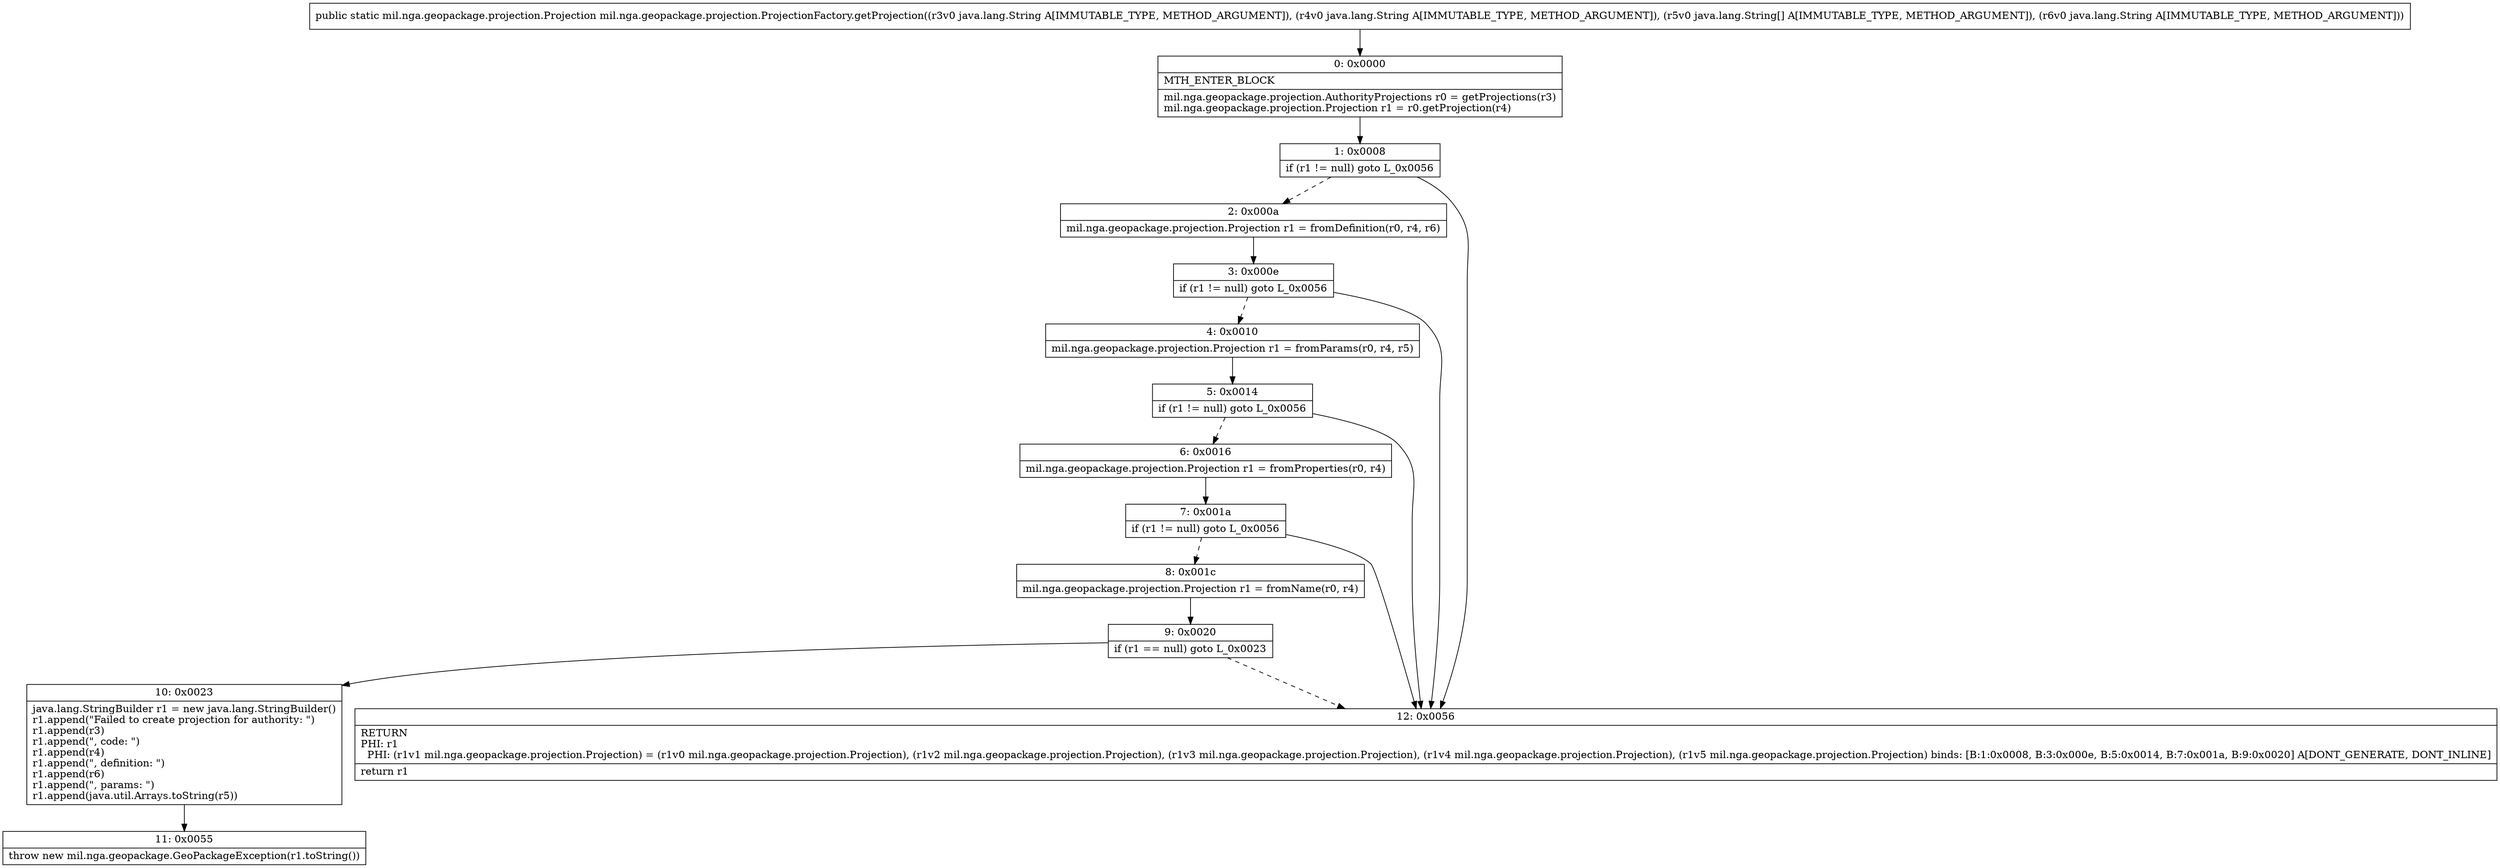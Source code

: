 digraph "CFG formil.nga.geopackage.projection.ProjectionFactory.getProjection(Ljava\/lang\/String;Ljava\/lang\/String;[Ljava\/lang\/String;Ljava\/lang\/String;)Lmil\/nga\/geopackage\/projection\/Projection;" {
Node_0 [shape=record,label="{0\:\ 0x0000|MTH_ENTER_BLOCK\l|mil.nga.geopackage.projection.AuthorityProjections r0 = getProjections(r3)\lmil.nga.geopackage.projection.Projection r1 = r0.getProjection(r4)\l}"];
Node_1 [shape=record,label="{1\:\ 0x0008|if (r1 != null) goto L_0x0056\l}"];
Node_2 [shape=record,label="{2\:\ 0x000a|mil.nga.geopackage.projection.Projection r1 = fromDefinition(r0, r4, r6)\l}"];
Node_3 [shape=record,label="{3\:\ 0x000e|if (r1 != null) goto L_0x0056\l}"];
Node_4 [shape=record,label="{4\:\ 0x0010|mil.nga.geopackage.projection.Projection r1 = fromParams(r0, r4, r5)\l}"];
Node_5 [shape=record,label="{5\:\ 0x0014|if (r1 != null) goto L_0x0056\l}"];
Node_6 [shape=record,label="{6\:\ 0x0016|mil.nga.geopackage.projection.Projection r1 = fromProperties(r0, r4)\l}"];
Node_7 [shape=record,label="{7\:\ 0x001a|if (r1 != null) goto L_0x0056\l}"];
Node_8 [shape=record,label="{8\:\ 0x001c|mil.nga.geopackage.projection.Projection r1 = fromName(r0, r4)\l}"];
Node_9 [shape=record,label="{9\:\ 0x0020|if (r1 == null) goto L_0x0023\l}"];
Node_10 [shape=record,label="{10\:\ 0x0023|java.lang.StringBuilder r1 = new java.lang.StringBuilder()\lr1.append(\"Failed to create projection for authority: \")\lr1.append(r3)\lr1.append(\", code: \")\lr1.append(r4)\lr1.append(\", definition: \")\lr1.append(r6)\lr1.append(\", params: \")\lr1.append(java.util.Arrays.toString(r5))\l}"];
Node_11 [shape=record,label="{11\:\ 0x0055|throw new mil.nga.geopackage.GeoPackageException(r1.toString())\l}"];
Node_12 [shape=record,label="{12\:\ 0x0056|RETURN\lPHI: r1 \l  PHI: (r1v1 mil.nga.geopackage.projection.Projection) = (r1v0 mil.nga.geopackage.projection.Projection), (r1v2 mil.nga.geopackage.projection.Projection), (r1v3 mil.nga.geopackage.projection.Projection), (r1v4 mil.nga.geopackage.projection.Projection), (r1v5 mil.nga.geopackage.projection.Projection) binds: [B:1:0x0008, B:3:0x000e, B:5:0x0014, B:7:0x001a, B:9:0x0020] A[DONT_GENERATE, DONT_INLINE]\l|return r1\l}"];
MethodNode[shape=record,label="{public static mil.nga.geopackage.projection.Projection mil.nga.geopackage.projection.ProjectionFactory.getProjection((r3v0 java.lang.String A[IMMUTABLE_TYPE, METHOD_ARGUMENT]), (r4v0 java.lang.String A[IMMUTABLE_TYPE, METHOD_ARGUMENT]), (r5v0 java.lang.String[] A[IMMUTABLE_TYPE, METHOD_ARGUMENT]), (r6v0 java.lang.String A[IMMUTABLE_TYPE, METHOD_ARGUMENT])) }"];
MethodNode -> Node_0;
Node_0 -> Node_1;
Node_1 -> Node_2[style=dashed];
Node_1 -> Node_12;
Node_2 -> Node_3;
Node_3 -> Node_4[style=dashed];
Node_3 -> Node_12;
Node_4 -> Node_5;
Node_5 -> Node_6[style=dashed];
Node_5 -> Node_12;
Node_6 -> Node_7;
Node_7 -> Node_8[style=dashed];
Node_7 -> Node_12;
Node_8 -> Node_9;
Node_9 -> Node_10;
Node_9 -> Node_12[style=dashed];
Node_10 -> Node_11;
}

